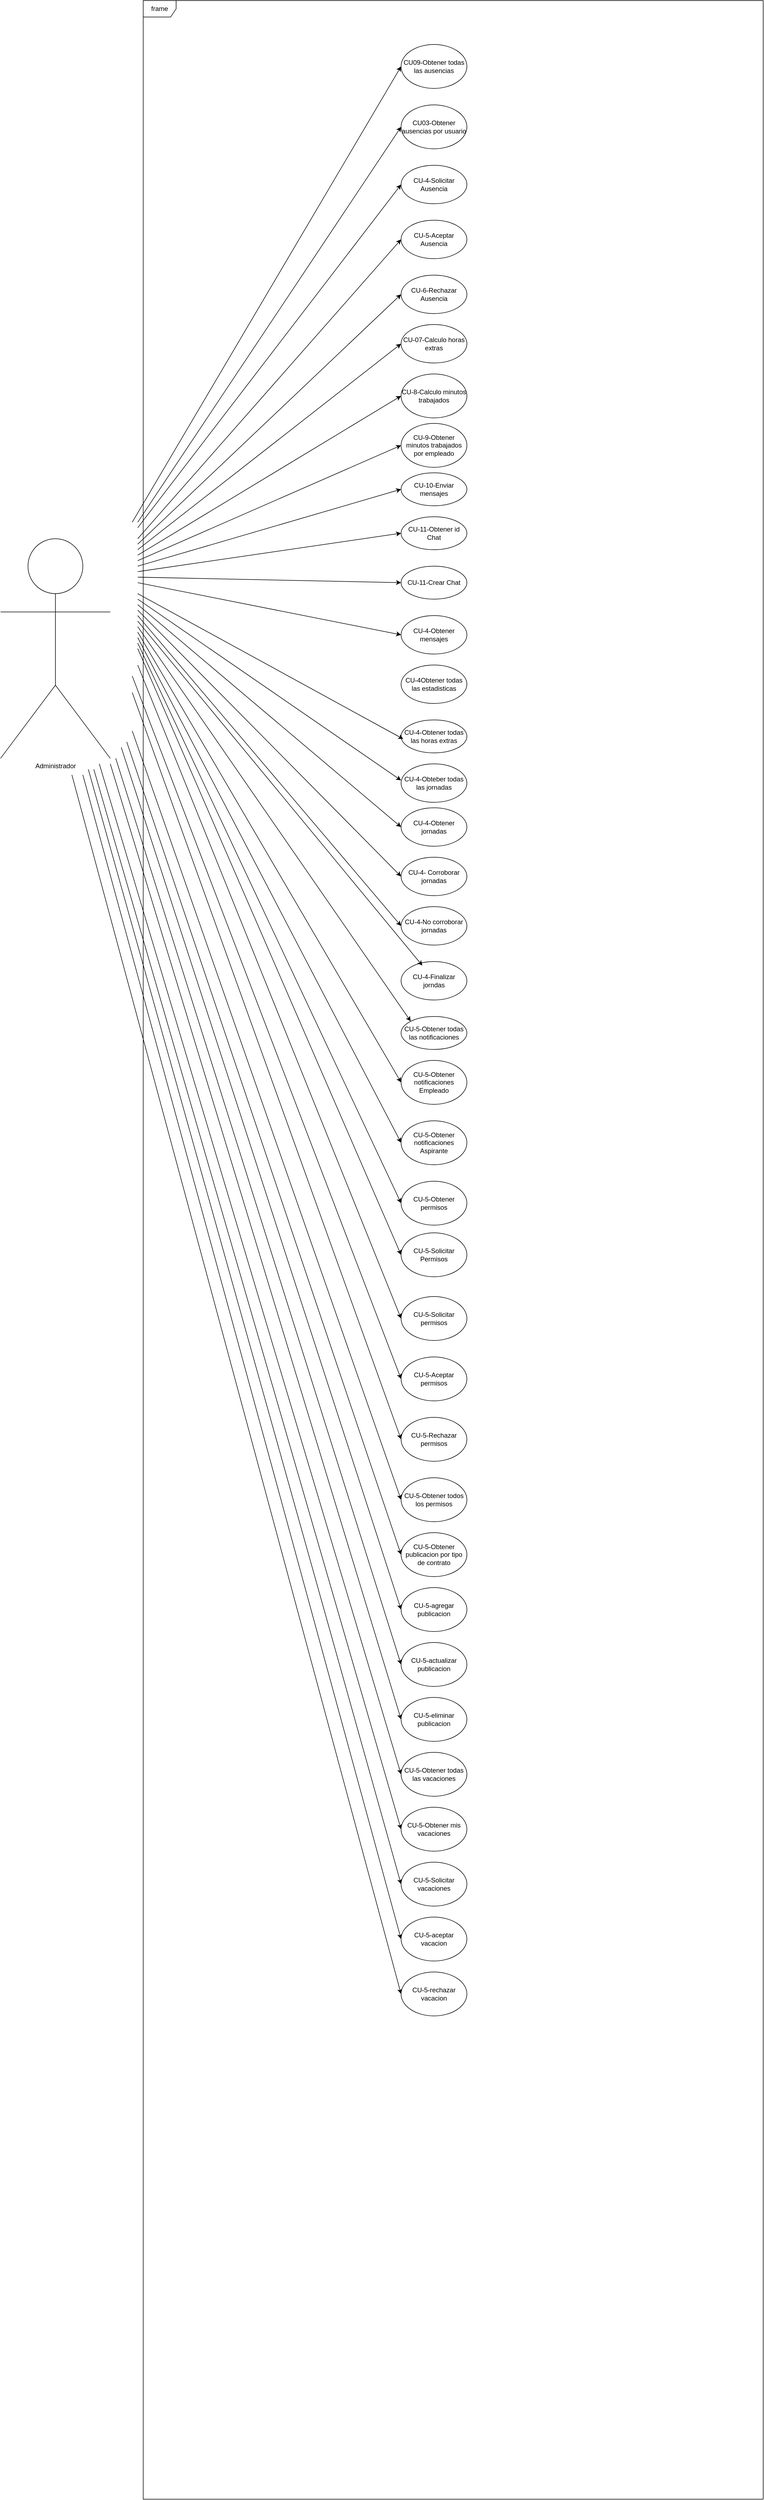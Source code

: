 <mxfile version="27.1.3">
  <diagram name="Page-1" id="TmlJ8ZDIS8Gv8DOPQXdX">
    <mxGraphModel dx="1510" dy="1979" grid="1" gridSize="10" guides="1" tooltips="1" connect="1" arrows="1" fold="1" page="1" pageScale="1" pageWidth="827" pageHeight="1169" math="0" shadow="0">
      <root>
        <mxCell id="0" />
        <mxCell id="1" parent="0" />
        <mxCell id="NKwapGFbjfDaCdDW1xwW-1" value="frame" style="shape=umlFrame;whiteSpace=wrap;html=1;pointerEvents=0;" parent="1" vertex="1">
          <mxGeometry x="-80" y="-570" width="1130" height="4550" as="geometry" />
        </mxCell>
        <mxCell id="NKwapGFbjfDaCdDW1xwW-2" value="Administrador" style="shape=umlActor;verticalLabelPosition=bottom;verticalAlign=top;html=1;outlineConnect=0;" parent="1" vertex="1">
          <mxGeometry x="-340" y="410" width="200" height="400" as="geometry" />
        </mxCell>
        <mxCell id="NKwapGFbjfDaCdDW1xwW-3" value="CU09-Obtener todas las ausencias" style="ellipse;whiteSpace=wrap;html=1;" parent="1" vertex="1">
          <mxGeometry x="390" y="-490" width="120" height="80" as="geometry" />
        </mxCell>
        <mxCell id="NKwapGFbjfDaCdDW1xwW-4" value="CU03-Obtener ausencias por usuario" style="ellipse;whiteSpace=wrap;html=1;" parent="1" vertex="1">
          <mxGeometry x="390" y="-380" width="120" height="80" as="geometry" />
        </mxCell>
        <mxCell id="NKwapGFbjfDaCdDW1xwW-5" value="CU-8-Calculo minutos trabajados" style="ellipse;whiteSpace=wrap;html=1;" parent="1" vertex="1">
          <mxGeometry x="390" y="110" width="120" height="80" as="geometry" />
        </mxCell>
        <mxCell id="NKwapGFbjfDaCdDW1xwW-6" value="CU-4-Solicitar Ausencia" style="ellipse;whiteSpace=wrap;html=1;" parent="1" vertex="1">
          <mxGeometry x="390" y="-270" width="120" height="70" as="geometry" />
        </mxCell>
        <mxCell id="NKwapGFbjfDaCdDW1xwW-7" value="CU-4-Obteber todas las jornadas" style="ellipse;whiteSpace=wrap;html=1;" parent="1" vertex="1">
          <mxGeometry x="390" y="820" width="120" height="70" as="geometry" />
        </mxCell>
        <mxCell id="NKwapGFbjfDaCdDW1xwW-9" value="CU-4-Obtener jornadas" style="ellipse;whiteSpace=wrap;html=1;" parent="1" vertex="1">
          <mxGeometry x="390" y="900" width="120" height="70" as="geometry" />
        </mxCell>
        <mxCell id="NKwapGFbjfDaCdDW1xwW-11" value="CU-4-No corroborar jornadas" style="ellipse;whiteSpace=wrap;html=1;" parent="1" vertex="1">
          <mxGeometry x="390" y="1080" width="120" height="70" as="geometry" />
        </mxCell>
        <mxCell id="NKwapGFbjfDaCdDW1xwW-12" value="CU-5-Obtener todas las notificaciones" style="ellipse;whiteSpace=wrap;html=1;" parent="1" vertex="1">
          <mxGeometry x="390" y="1280" width="120" height="60" as="geometry" />
        </mxCell>
        <mxCell id="NKwapGFbjfDaCdDW1xwW-17" value="CU-4-Obtener todas las horas extras" style="ellipse;whiteSpace=wrap;html=1;" parent="1" vertex="1">
          <mxGeometry x="390" y="740" width="120" height="60" as="geometry" />
        </mxCell>
        <mxCell id="NKwapGFbjfDaCdDW1xwW-18" value="CU-4-Finalizar jorndas" style="ellipse;whiteSpace=wrap;html=1;" parent="1" vertex="1">
          <mxGeometry x="390" y="1180" width="120" height="70" as="geometry" />
        </mxCell>
        <mxCell id="NKwapGFbjfDaCdDW1xwW-19" value="CU-4- Corroborar jornadas" style="ellipse;whiteSpace=wrap;html=1;" parent="1" vertex="1">
          <mxGeometry x="390" y="990" width="120" height="70" as="geometry" />
        </mxCell>
        <mxCell id="NKwapGFbjfDaCdDW1xwW-20" value="" style="endArrow=classic;html=1;rounded=0;entryX=0;entryY=0.5;entryDx=0;entryDy=0;" parent="1" target="NKwapGFbjfDaCdDW1xwW-3" edge="1">
          <mxGeometry width="50" height="50" relative="1" as="geometry">
            <mxPoint x="-100" y="380" as="sourcePoint" />
            <mxPoint x="950" y="150" as="targetPoint" />
          </mxGeometry>
        </mxCell>
        <mxCell id="NKwapGFbjfDaCdDW1xwW-21" value="" style="endArrow=classic;html=1;rounded=0;entryX=0;entryY=0.5;entryDx=0;entryDy=0;" parent="1" target="NKwapGFbjfDaCdDW1xwW-4" edge="1">
          <mxGeometry width="50" height="50" relative="1" as="geometry">
            <mxPoint x="-90" y="380" as="sourcePoint" />
            <mxPoint x="950" y="150" as="targetPoint" />
          </mxGeometry>
        </mxCell>
        <mxCell id="NKwapGFbjfDaCdDW1xwW-22" value="" style="endArrow=classic;html=1;rounded=0;entryX=0;entryY=0.5;entryDx=0;entryDy=0;" parent="1" target="NKwapGFbjfDaCdDW1xwW-33" edge="1">
          <mxGeometry width="50" height="50" relative="1" as="geometry">
            <mxPoint x="-90" y="410" as="sourcePoint" />
            <mxPoint x="420" y="200" as="targetPoint" />
          </mxGeometry>
        </mxCell>
        <mxCell id="NKwapGFbjfDaCdDW1xwW-23" value="" style="endArrow=classic;html=1;rounded=0;entryX=0;entryY=0.5;entryDx=0;entryDy=0;" parent="1" target="NKwapGFbjfDaCdDW1xwW-6" edge="1">
          <mxGeometry width="50" height="50" relative="1" as="geometry">
            <mxPoint x="-90" y="390" as="sourcePoint" />
            <mxPoint x="420" y="200" as="targetPoint" />
          </mxGeometry>
        </mxCell>
        <mxCell id="NKwapGFbjfDaCdDW1xwW-24" value="" style="endArrow=classic;html=1;rounded=0;entryX=0;entryY=0.5;entryDx=0;entryDy=0;" parent="1" target="NKwapGFbjfDaCdDW1xwW-34" edge="1">
          <mxGeometry width="50" height="50" relative="1" as="geometry">
            <mxPoint x="-90" y="420" as="sourcePoint" />
            <mxPoint x="420" y="200" as="targetPoint" />
          </mxGeometry>
        </mxCell>
        <mxCell id="NKwapGFbjfDaCdDW1xwW-25" value="" style="endArrow=classic;html=1;rounded=0;entryX=0;entryY=0.5;entryDx=0;entryDy=0;" parent="1" target="NKwapGFbjfDaCdDW1xwW-35" edge="1">
          <mxGeometry width="50" height="50" relative="1" as="geometry">
            <mxPoint x="-90" y="430" as="sourcePoint" />
            <mxPoint x="420" y="510" as="targetPoint" />
          </mxGeometry>
        </mxCell>
        <mxCell id="NKwapGFbjfDaCdDW1xwW-26" value="" style="endArrow=classic;html=1;rounded=0;entryX=0;entryY=0.5;entryDx=0;entryDy=0;" parent="1" target="NKwapGFbjfDaCdDW1xwW-36" edge="1">
          <mxGeometry width="50" height="50" relative="1" as="geometry">
            <mxPoint x="-90" y="450" as="sourcePoint" />
            <mxPoint x="420" y="510" as="targetPoint" />
          </mxGeometry>
        </mxCell>
        <mxCell id="NKwapGFbjfDaCdDW1xwW-27" value="" style="endArrow=classic;html=1;rounded=0;entryX=0;entryY=0.5;entryDx=0;entryDy=0;" parent="1" target="NKwapGFbjfDaCdDW1xwW-5" edge="1">
          <mxGeometry width="50" height="50" relative="1" as="geometry">
            <mxPoint x="-90" y="440" as="sourcePoint" />
            <mxPoint x="420" y="720" as="targetPoint" />
          </mxGeometry>
        </mxCell>
        <mxCell id="NKwapGFbjfDaCdDW1xwW-28" value="" style="endArrow=classic;html=1;rounded=0;entryX=0;entryY=0.5;entryDx=0;entryDy=0;" parent="1" target="NKwapGFbjfDaCdDW1xwW-37" edge="1">
          <mxGeometry width="50" height="50" relative="1" as="geometry">
            <mxPoint x="-90" y="460" as="sourcePoint" />
            <mxPoint x="420" y="720" as="targetPoint" />
          </mxGeometry>
        </mxCell>
        <mxCell id="NKwapGFbjfDaCdDW1xwW-29" value="" style="endArrow=classic;html=1;rounded=0;entryX=0;entryY=0.5;entryDx=0;entryDy=0;" parent="1" target="NKwapGFbjfDaCdDW1xwW-38" edge="1">
          <mxGeometry width="50" height="50" relative="1" as="geometry">
            <mxPoint x="-90" y="470" as="sourcePoint" />
            <mxPoint x="420" y="720" as="targetPoint" />
          </mxGeometry>
        </mxCell>
        <mxCell id="NKwapGFbjfDaCdDW1xwW-30" value="" style="endArrow=classic;html=1;rounded=0;entryX=0;entryY=0.5;entryDx=0;entryDy=0;" parent="1" target="NKwapGFbjfDaCdDW1xwW-41" edge="1">
          <mxGeometry width="50" height="50" relative="1" as="geometry">
            <mxPoint x="-90" y="480" as="sourcePoint" />
            <mxPoint x="420" y="720" as="targetPoint" />
          </mxGeometry>
        </mxCell>
        <mxCell id="NKwapGFbjfDaCdDW1xwW-31" value="" style="endArrow=classic;html=1;rounded=0;entryX=0;entryY=0.5;entryDx=0;entryDy=0;" parent="1" target="NKwapGFbjfDaCdDW1xwW-46" edge="1">
          <mxGeometry width="50" height="50" relative="1" as="geometry">
            <mxPoint x="-90" y="490" as="sourcePoint" />
            <mxPoint x="420" y="830" as="targetPoint" />
          </mxGeometry>
        </mxCell>
        <mxCell id="NKwapGFbjfDaCdDW1xwW-33" value="CU-5-Aceptar Ausencia" style="ellipse;whiteSpace=wrap;html=1;" parent="1" vertex="1">
          <mxGeometry x="390" y="-170" width="120" height="70" as="geometry" />
        </mxCell>
        <mxCell id="NKwapGFbjfDaCdDW1xwW-34" value="CU-6-Rechazar Ausencia" style="ellipse;whiteSpace=wrap;html=1;" parent="1" vertex="1">
          <mxGeometry x="390" y="-70" width="120" height="70" as="geometry" />
        </mxCell>
        <mxCell id="NKwapGFbjfDaCdDW1xwW-35" value="CU-07-Calculo horas extras" style="ellipse;whiteSpace=wrap;html=1;" parent="1" vertex="1">
          <mxGeometry x="390" y="20" width="120" height="70" as="geometry" />
        </mxCell>
        <mxCell id="NKwapGFbjfDaCdDW1xwW-36" value="CU-9-Obtener minutos trabajados por empleado" style="ellipse;whiteSpace=wrap;html=1;" parent="1" vertex="1">
          <mxGeometry x="390" y="200" width="120" height="80" as="geometry" />
        </mxCell>
        <mxCell id="NKwapGFbjfDaCdDW1xwW-37" value="CU-10-Enviar mensajes" style="ellipse;whiteSpace=wrap;html=1;" parent="1" vertex="1">
          <mxGeometry x="390" y="290" width="120" height="60" as="geometry" />
        </mxCell>
        <mxCell id="NKwapGFbjfDaCdDW1xwW-38" value="CU-11-Obtener id Chat" style="ellipse;whiteSpace=wrap;html=1;" parent="1" vertex="1">
          <mxGeometry x="390" y="370" width="120" height="60" as="geometry" />
        </mxCell>
        <mxCell id="NKwapGFbjfDaCdDW1xwW-40" value="CU-4Obtener todas las estadisticas" style="ellipse;whiteSpace=wrap;html=1;" parent="1" vertex="1">
          <mxGeometry x="390" y="640" width="120" height="70" as="geometry" />
        </mxCell>
        <mxCell id="NKwapGFbjfDaCdDW1xwW-41" value="CU-11-Crear Chat" style="ellipse;whiteSpace=wrap;html=1;" parent="1" vertex="1">
          <mxGeometry x="390" y="460" width="120" height="60" as="geometry" />
        </mxCell>
        <mxCell id="NKwapGFbjfDaCdDW1xwW-46" value="CU-4-Obtener mensajes" style="ellipse;whiteSpace=wrap;html=1;" parent="1" vertex="1">
          <mxGeometry x="390" y="550" width="120" height="70" as="geometry" />
        </mxCell>
        <mxCell id="NKwapGFbjfDaCdDW1xwW-50" value="CU-5-Obtener notificaciones Empleado" style="ellipse;whiteSpace=wrap;html=1;" parent="1" vertex="1">
          <mxGeometry x="390" y="1360" width="120" height="80" as="geometry" />
        </mxCell>
        <mxCell id="NKwapGFbjfDaCdDW1xwW-51" value="CU-5-Obtener notificaciones Aspirante" style="ellipse;whiteSpace=wrap;html=1;" parent="1" vertex="1">
          <mxGeometry x="390" y="1470" width="120" height="80" as="geometry" />
        </mxCell>
        <mxCell id="NKwapGFbjfDaCdDW1xwW-52" value="CU-5-Obtener permisos" style="ellipse;whiteSpace=wrap;html=1;" parent="1" vertex="1">
          <mxGeometry x="390" y="1580" width="120" height="80" as="geometry" />
        </mxCell>
        <mxCell id="NKwapGFbjfDaCdDW1xwW-53" value="CU-5-Solicitar Permisos" style="ellipse;whiteSpace=wrap;html=1;" parent="1" vertex="1">
          <mxGeometry x="390" y="1674" width="120" height="80" as="geometry" />
        </mxCell>
        <mxCell id="NKwapGFbjfDaCdDW1xwW-54" value="CU-5-Solicitar permisos" style="ellipse;whiteSpace=wrap;html=1;" parent="1" vertex="1">
          <mxGeometry x="390" y="1790" width="120" height="80" as="geometry" />
        </mxCell>
        <mxCell id="NKwapGFbjfDaCdDW1xwW-55" value="CU-5-Aceptar permisos" style="ellipse;whiteSpace=wrap;html=1;" parent="1" vertex="1">
          <mxGeometry x="390" y="1900" width="120" height="80" as="geometry" />
        </mxCell>
        <mxCell id="NKwapGFbjfDaCdDW1xwW-56" value="CU-5-Rechazar permisos" style="ellipse;whiteSpace=wrap;html=1;" parent="1" vertex="1">
          <mxGeometry x="390" y="2010" width="120" height="80" as="geometry" />
        </mxCell>
        <mxCell id="NKwapGFbjfDaCdDW1xwW-57" value="CU-5-Obtener todos los permisos" style="ellipse;whiteSpace=wrap;html=1;" parent="1" vertex="1">
          <mxGeometry x="390" y="2120" width="120" height="80" as="geometry" />
        </mxCell>
        <mxCell id="NKwapGFbjfDaCdDW1xwW-58" value="CU-5-Obtener publicacion por tipo de contrato" style="ellipse;whiteSpace=wrap;html=1;" parent="1" vertex="1">
          <mxGeometry x="390" y="2220" width="120" height="80" as="geometry" />
        </mxCell>
        <mxCell id="NKwapGFbjfDaCdDW1xwW-59" value="CU-5-agregar publicacion" style="ellipse;whiteSpace=wrap;html=1;" parent="1" vertex="1">
          <mxGeometry x="390" y="2320" width="120" height="80" as="geometry" />
        </mxCell>
        <mxCell id="NKwapGFbjfDaCdDW1xwW-60" value="CU-5-actualizar publicacion" style="ellipse;whiteSpace=wrap;html=1;" parent="1" vertex="1">
          <mxGeometry x="390" y="2420" width="120" height="80" as="geometry" />
        </mxCell>
        <mxCell id="NKwapGFbjfDaCdDW1xwW-61" value="CU-5-eliminar publicacion" style="ellipse;whiteSpace=wrap;html=1;" parent="1" vertex="1">
          <mxGeometry x="390" y="2520" width="120" height="80" as="geometry" />
        </mxCell>
        <mxCell id="NKwapGFbjfDaCdDW1xwW-62" value="CU-5-Obtener todas las vacaciones" style="ellipse;whiteSpace=wrap;html=1;" parent="1" vertex="1">
          <mxGeometry x="390" y="2620" width="120" height="80" as="geometry" />
        </mxCell>
        <mxCell id="NKwapGFbjfDaCdDW1xwW-65" value="CU-5-Obtener mis vacaciones" style="ellipse;whiteSpace=wrap;html=1;" parent="1" vertex="1">
          <mxGeometry x="390" y="2720" width="120" height="80" as="geometry" />
        </mxCell>
        <mxCell id="NKwapGFbjfDaCdDW1xwW-67" value="CU-5-Solicitar vacaciones" style="ellipse;whiteSpace=wrap;html=1;" parent="1" vertex="1">
          <mxGeometry x="390" y="2820" width="120" height="80" as="geometry" />
        </mxCell>
        <mxCell id="NKwapGFbjfDaCdDW1xwW-68" value="CU-5-aceptar vacacion" style="ellipse;whiteSpace=wrap;html=1;" parent="1" vertex="1">
          <mxGeometry x="390" y="2920" width="120" height="80" as="geometry" />
        </mxCell>
        <mxCell id="NKwapGFbjfDaCdDW1xwW-69" value="CU-5-rechazar vacacion" style="ellipse;whiteSpace=wrap;html=1;" parent="1" vertex="1">
          <mxGeometry x="390" y="3020" width="120" height="80" as="geometry" />
        </mxCell>
        <mxCell id="NKwapGFbjfDaCdDW1xwW-83" value="" style="endArrow=classic;html=1;rounded=0;entryX=0.033;entryY=0.578;entryDx=0;entryDy=0;entryPerimeter=0;" parent="1" target="NKwapGFbjfDaCdDW1xwW-17" edge="1">
          <mxGeometry width="50" height="50" relative="1" as="geometry">
            <mxPoint x="-90" y="510" as="sourcePoint" />
            <mxPoint x="300" y="690" as="targetPoint" />
          </mxGeometry>
        </mxCell>
        <mxCell id="NKwapGFbjfDaCdDW1xwW-84" value="" style="endArrow=classic;html=1;rounded=0;entryX=0;entryY=0.429;entryDx=0;entryDy=0;entryPerimeter=0;" parent="1" target="NKwapGFbjfDaCdDW1xwW-7" edge="1">
          <mxGeometry width="50" height="50" relative="1" as="geometry">
            <mxPoint x="-90" y="520" as="sourcePoint" />
            <mxPoint x="300" y="690" as="targetPoint" />
          </mxGeometry>
        </mxCell>
        <mxCell id="NKwapGFbjfDaCdDW1xwW-85" value="" style="endArrow=classic;html=1;rounded=0;entryX=0;entryY=0.5;entryDx=0;entryDy=0;" parent="1" target="NKwapGFbjfDaCdDW1xwW-9" edge="1">
          <mxGeometry width="50" height="50" relative="1" as="geometry">
            <mxPoint x="-90" y="530" as="sourcePoint" />
            <mxPoint x="750" y="1070" as="targetPoint" />
          </mxGeometry>
        </mxCell>
        <mxCell id="NKwapGFbjfDaCdDW1xwW-86" value="" style="endArrow=classic;html=1;rounded=0;entryX=0;entryY=0.5;entryDx=0;entryDy=0;" parent="1" target="NKwapGFbjfDaCdDW1xwW-19" edge="1">
          <mxGeometry width="50" height="50" relative="1" as="geometry">
            <mxPoint x="-90" y="540" as="sourcePoint" />
            <mxPoint x="750" y="1070" as="targetPoint" />
          </mxGeometry>
        </mxCell>
        <mxCell id="NKwapGFbjfDaCdDW1xwW-87" value="" style="endArrow=classic;html=1;rounded=0;entryX=0;entryY=0.5;entryDx=0;entryDy=0;" parent="1" target="NKwapGFbjfDaCdDW1xwW-11" edge="1">
          <mxGeometry width="50" height="50" relative="1" as="geometry">
            <mxPoint x="-90" y="550" as="sourcePoint" />
            <mxPoint x="510" y="890" as="targetPoint" />
          </mxGeometry>
        </mxCell>
        <mxCell id="NKwapGFbjfDaCdDW1xwW-88" value="" style="endArrow=classic;html=1;rounded=0;entryX=0.323;entryY=0.103;entryDx=0;entryDy=0;entryPerimeter=0;" parent="1" target="NKwapGFbjfDaCdDW1xwW-18" edge="1">
          <mxGeometry width="50" height="50" relative="1" as="geometry">
            <mxPoint x="-90" y="560" as="sourcePoint" />
            <mxPoint x="510" y="890" as="targetPoint" />
          </mxGeometry>
        </mxCell>
        <mxCell id="NKwapGFbjfDaCdDW1xwW-89" value="" style="endArrow=classic;html=1;rounded=0;entryX=0;entryY=0;entryDx=0;entryDy=0;" parent="1" target="NKwapGFbjfDaCdDW1xwW-12" edge="1">
          <mxGeometry width="50" height="50" relative="1" as="geometry">
            <mxPoint x="-90" y="570" as="sourcePoint" />
            <mxPoint x="510" y="890" as="targetPoint" />
          </mxGeometry>
        </mxCell>
        <mxCell id="NKwapGFbjfDaCdDW1xwW-90" value="" style="endArrow=classic;html=1;rounded=0;entryX=0;entryY=0.5;entryDx=0;entryDy=0;" parent="1" target="NKwapGFbjfDaCdDW1xwW-50" edge="1">
          <mxGeometry width="50" height="50" relative="1" as="geometry">
            <mxPoint x="-90" y="580" as="sourcePoint" />
            <mxPoint x="360" y="1020" as="targetPoint" />
          </mxGeometry>
        </mxCell>
        <mxCell id="NKwapGFbjfDaCdDW1xwW-91" value="" style="endArrow=classic;html=1;rounded=0;entryX=0;entryY=0.5;entryDx=0;entryDy=0;" parent="1" target="NKwapGFbjfDaCdDW1xwW-51" edge="1">
          <mxGeometry width="50" height="50" relative="1" as="geometry">
            <mxPoint x="-90" y="590" as="sourcePoint" />
            <mxPoint x="180.0" y="1580" as="targetPoint" />
          </mxGeometry>
        </mxCell>
        <mxCell id="NKwapGFbjfDaCdDW1xwW-92" value="" style="endArrow=classic;html=1;rounded=0;entryX=0;entryY=0.5;entryDx=0;entryDy=0;" parent="1" target="NKwapGFbjfDaCdDW1xwW-52" edge="1">
          <mxGeometry width="50" height="50" relative="1" as="geometry">
            <mxPoint x="-90" y="600" as="sourcePoint" />
            <mxPoint x="360" y="1520" as="targetPoint" />
          </mxGeometry>
        </mxCell>
        <mxCell id="NKwapGFbjfDaCdDW1xwW-93" value="" style="endArrow=classic;html=1;rounded=0;entryX=0;entryY=0.5;entryDx=0;entryDy=0;" parent="1" target="NKwapGFbjfDaCdDW1xwW-53" edge="1">
          <mxGeometry width="50" height="50" relative="1" as="geometry">
            <mxPoint x="-90" y="610" as="sourcePoint" />
            <mxPoint x="360" y="1520" as="targetPoint" />
          </mxGeometry>
        </mxCell>
        <mxCell id="NKwapGFbjfDaCdDW1xwW-94" value="" style="endArrow=classic;html=1;rounded=0;entryX=0;entryY=0.5;entryDx=0;entryDy=0;" parent="1" target="NKwapGFbjfDaCdDW1xwW-54" edge="1">
          <mxGeometry width="50" height="50" relative="1" as="geometry">
            <mxPoint x="-90" y="640" as="sourcePoint" />
            <mxPoint x="360" y="1420" as="targetPoint" />
          </mxGeometry>
        </mxCell>
        <mxCell id="NKwapGFbjfDaCdDW1xwW-95" value="" style="endArrow=classic;html=1;rounded=0;entryX=0;entryY=0.5;entryDx=0;entryDy=0;" parent="1" target="NKwapGFbjfDaCdDW1xwW-55" edge="1">
          <mxGeometry width="50" height="50" relative="1" as="geometry">
            <mxPoint x="-100" y="660" as="sourcePoint" />
            <mxPoint x="360" y="1620" as="targetPoint" />
          </mxGeometry>
        </mxCell>
        <mxCell id="NKwapGFbjfDaCdDW1xwW-96" value="" style="endArrow=classic;html=1;rounded=0;entryX=0;entryY=0.5;entryDx=0;entryDy=0;" parent="1" target="NKwapGFbjfDaCdDW1xwW-56" edge="1">
          <mxGeometry width="50" height="50" relative="1" as="geometry">
            <mxPoint x="-100" y="690" as="sourcePoint" />
            <mxPoint x="360" y="2020" as="targetPoint" />
          </mxGeometry>
        </mxCell>
        <mxCell id="NKwapGFbjfDaCdDW1xwW-97" value="" style="endArrow=classic;html=1;rounded=0;entryX=0;entryY=0.5;entryDx=0;entryDy=0;" parent="1" target="NKwapGFbjfDaCdDW1xwW-57" edge="1">
          <mxGeometry width="50" height="50" relative="1" as="geometry">
            <mxPoint x="-100" y="760" as="sourcePoint" />
            <mxPoint x="390" y="1920" as="targetPoint" />
          </mxGeometry>
        </mxCell>
        <mxCell id="NKwapGFbjfDaCdDW1xwW-98" value="" style="endArrow=classic;html=1;rounded=0;entryX=0;entryY=0.5;entryDx=0;entryDy=0;" parent="1" target="NKwapGFbjfDaCdDW1xwW-58" edge="1">
          <mxGeometry width="50" height="50" relative="1" as="geometry">
            <mxPoint x="-110" y="780" as="sourcePoint" />
            <mxPoint x="390" y="2220" as="targetPoint" />
          </mxGeometry>
        </mxCell>
        <mxCell id="NKwapGFbjfDaCdDW1xwW-99" value="" style="endArrow=classic;html=1;rounded=0;entryX=0;entryY=0.5;entryDx=0;entryDy=0;" parent="1" target="NKwapGFbjfDaCdDW1xwW-59" edge="1">
          <mxGeometry width="50" height="50" relative="1" as="geometry">
            <mxPoint x="-120" y="790" as="sourcePoint" />
            <mxPoint x="390" y="2220" as="targetPoint" />
          </mxGeometry>
        </mxCell>
        <mxCell id="NKwapGFbjfDaCdDW1xwW-100" value="" style="endArrow=classic;html=1;rounded=0;entryX=0;entryY=0.5;entryDx=0;entryDy=0;" parent="1" target="NKwapGFbjfDaCdDW1xwW-60" edge="1">
          <mxGeometry width="50" height="50" relative="1" as="geometry">
            <mxPoint x="-130" y="810" as="sourcePoint" />
            <mxPoint x="390" y="2420" as="targetPoint" />
          </mxGeometry>
        </mxCell>
        <mxCell id="NKwapGFbjfDaCdDW1xwW-101" value="" style="endArrow=classic;html=1;rounded=0;entryX=0;entryY=0.5;entryDx=0;entryDy=0;" parent="1" target="NKwapGFbjfDaCdDW1xwW-61" edge="1">
          <mxGeometry width="50" height="50" relative="1" as="geometry">
            <mxPoint x="-140" y="820" as="sourcePoint" />
            <mxPoint x="390" y="2220" as="targetPoint" />
          </mxGeometry>
        </mxCell>
        <mxCell id="NKwapGFbjfDaCdDW1xwW-102" value="" style="endArrow=classic;html=1;rounded=0;entryX=0;entryY=0.5;entryDx=0;entryDy=0;" parent="1" target="NKwapGFbjfDaCdDW1xwW-62" edge="1">
          <mxGeometry width="50" height="50" relative="1" as="geometry">
            <mxPoint x="-160" y="820" as="sourcePoint" />
            <mxPoint x="390" y="2720" as="targetPoint" />
          </mxGeometry>
        </mxCell>
        <mxCell id="NKwapGFbjfDaCdDW1xwW-103" value="" style="endArrow=classic;html=1;rounded=0;entryX=0;entryY=0.5;entryDx=0;entryDy=0;" parent="1" target="NKwapGFbjfDaCdDW1xwW-65" edge="1">
          <mxGeometry width="50" height="50" relative="1" as="geometry">
            <mxPoint x="-170" y="830" as="sourcePoint" />
            <mxPoint x="390" y="2720" as="targetPoint" />
          </mxGeometry>
        </mxCell>
        <mxCell id="NKwapGFbjfDaCdDW1xwW-104" value="" style="endArrow=classic;html=1;rounded=0;entryX=0;entryY=0.5;entryDx=0;entryDy=0;" parent="1" target="NKwapGFbjfDaCdDW1xwW-67" edge="1">
          <mxGeometry width="50" height="50" relative="1" as="geometry">
            <mxPoint x="-180" y="830" as="sourcePoint" />
            <mxPoint x="390" y="2320" as="targetPoint" />
          </mxGeometry>
        </mxCell>
        <mxCell id="NKwapGFbjfDaCdDW1xwW-105" value="" style="endArrow=classic;html=1;rounded=0;entryX=0;entryY=0.5;entryDx=0;entryDy=0;" parent="1" target="NKwapGFbjfDaCdDW1xwW-68" edge="1">
          <mxGeometry width="50" height="50" relative="1" as="geometry">
            <mxPoint x="-190" y="840" as="sourcePoint" />
            <mxPoint x="390" y="3120" as="targetPoint" />
          </mxGeometry>
        </mxCell>
        <mxCell id="NKwapGFbjfDaCdDW1xwW-106" value="" style="endArrow=classic;html=1;rounded=0;entryX=0;entryY=0.5;entryDx=0;entryDy=0;" parent="1" target="NKwapGFbjfDaCdDW1xwW-69" edge="1">
          <mxGeometry width="50" height="50" relative="1" as="geometry">
            <mxPoint x="-210" y="840" as="sourcePoint" />
            <mxPoint x="390" y="2820" as="targetPoint" />
          </mxGeometry>
        </mxCell>
      </root>
    </mxGraphModel>
  </diagram>
</mxfile>
